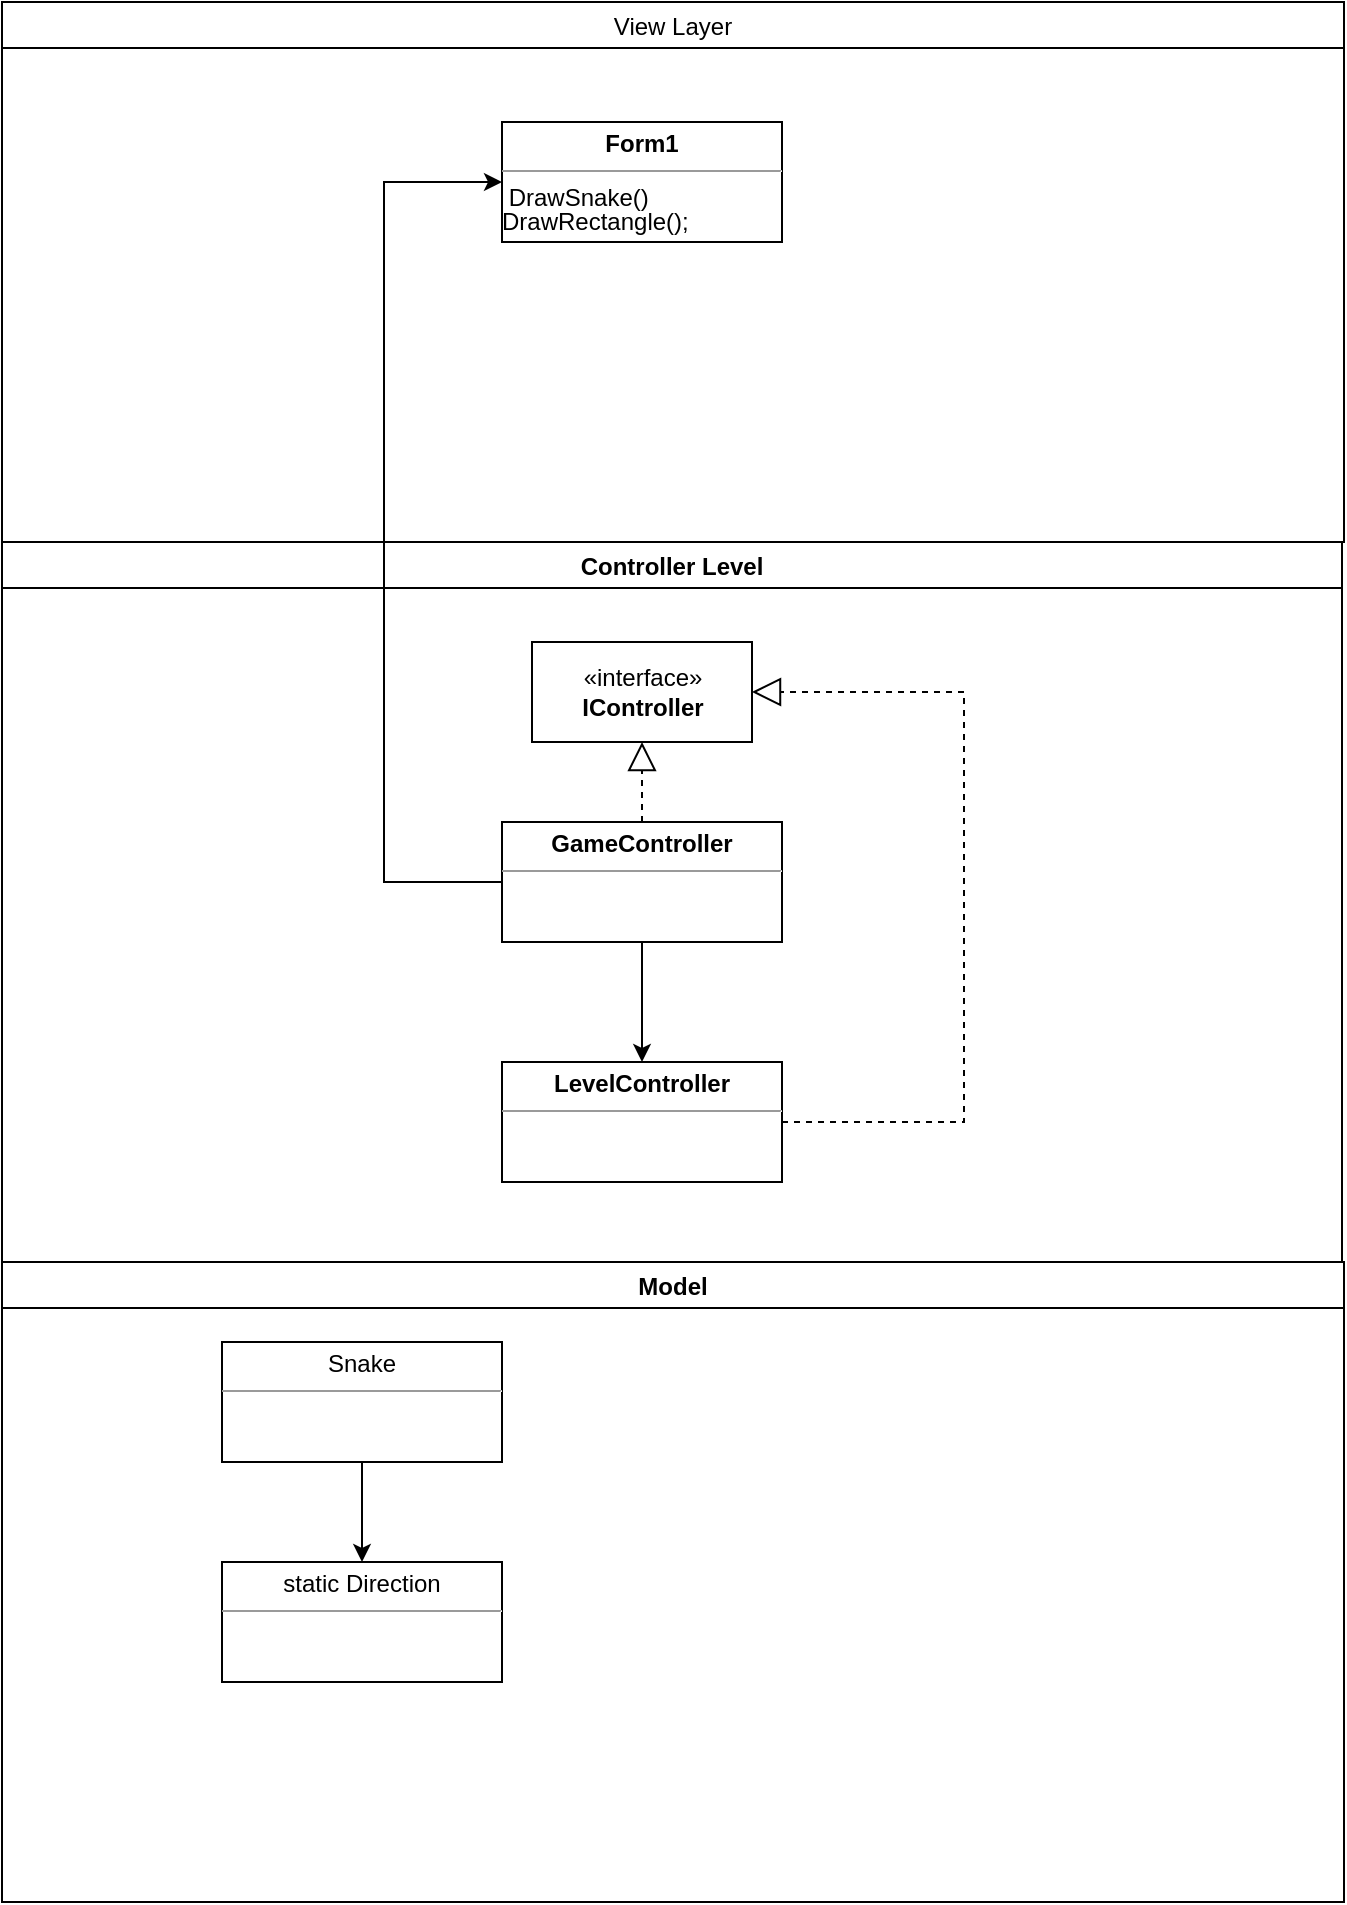 <mxfile version="13.4.6" type="device"><diagram id="Uk0ZgWZY1E6waWdn0agu" name="Page-1"><mxGraphModel dx="782" dy="738" grid="1" gridSize="10" guides="1" tooltips="1" connect="1" arrows="1" fold="1" page="1" pageScale="1" pageWidth="827" pageHeight="1169" math="0" shadow="0"><root><mxCell id="0"/><mxCell id="1" parent="0"/><mxCell id="qvJH3QPuklKoO8HEQ9kw-1" value="Controller Level" style="swimlane;" parent="1" vertex="1"><mxGeometry x="79" y="350" width="670" height="360" as="geometry"/></mxCell><mxCell id="qvJH3QPuklKoO8HEQ9kw-18" style="edgeStyle=elbowEdgeStyle;rounded=0;orthogonalLoop=1;jettySize=auto;html=1;entryX=0.5;entryY=0;entryDx=0;entryDy=0;" parent="qvJH3QPuklKoO8HEQ9kw-1" source="qvJH3QPuklKoO8HEQ9kw-3" target="qvJH3QPuklKoO8HEQ9kw-7" edge="1"><mxGeometry relative="1" as="geometry"/></mxCell><mxCell id="qvJH3QPuklKoO8HEQ9kw-3" value="&lt;p style=&quot;margin: 0px ; margin-top: 4px ; text-align: center&quot;&gt;&lt;b&gt;GameController&lt;/b&gt;&lt;/p&gt;&lt;hr size=&quot;1&quot;&gt;&lt;div style=&quot;height: 2px&quot;&gt;&lt;/div&gt;" style="verticalAlign=top;align=left;overflow=fill;fontSize=12;fontFamily=Helvetica;html=1;" parent="qvJH3QPuklKoO8HEQ9kw-1" vertex="1"><mxGeometry x="250" y="140" width="140" height="60" as="geometry"/></mxCell><mxCell id="qvJH3QPuklKoO8HEQ9kw-7" value="&lt;p style=&quot;margin: 0px ; margin-top: 4px ; text-align: center&quot;&gt;&lt;b&gt;LevelController&lt;/b&gt;&lt;/p&gt;&lt;hr size=&quot;1&quot;&gt;&lt;div style=&quot;height: 2px&quot;&gt;&lt;/div&gt;" style="verticalAlign=top;align=left;overflow=fill;fontSize=12;fontFamily=Helvetica;html=1;" parent="qvJH3QPuklKoO8HEQ9kw-1" vertex="1"><mxGeometry x="250" y="260" width="140" height="60" as="geometry"/></mxCell><mxCell id="qvJH3QPuklKoO8HEQ9kw-15" value="«interface»&lt;br&gt;&lt;b&gt;IController&lt;/b&gt;" style="html=1;" parent="qvJH3QPuklKoO8HEQ9kw-1" vertex="1"><mxGeometry x="265" y="50" width="110" height="50" as="geometry"/></mxCell><mxCell id="qvJH3QPuklKoO8HEQ9kw-16" value="" style="endArrow=block;dashed=1;endFill=0;endSize=12;html=1;entryX=0.5;entryY=1;entryDx=0;entryDy=0;" parent="qvJH3QPuklKoO8HEQ9kw-1" source="qvJH3QPuklKoO8HEQ9kw-3" target="qvJH3QPuklKoO8HEQ9kw-15" edge="1"><mxGeometry width="160" relative="1" as="geometry"><mxPoint x="481" y="150" as="sourcePoint"/><mxPoint x="641" y="150" as="targetPoint"/></mxGeometry></mxCell><mxCell id="qvJH3QPuklKoO8HEQ9kw-17" value="" style="endArrow=block;dashed=1;endFill=0;endSize=12;html=1;exitX=1;exitY=0.5;exitDx=0;exitDy=0;entryX=1;entryY=0.5;entryDx=0;entryDy=0;edgeStyle=elbowEdgeStyle;rounded=0;" parent="qvJH3QPuklKoO8HEQ9kw-1" source="qvJH3QPuklKoO8HEQ9kw-7" target="qvJH3QPuklKoO8HEQ9kw-15" edge="1"><mxGeometry width="160" relative="1" as="geometry"><mxPoint x="461" y="200" as="sourcePoint"/><mxPoint x="621" y="200" as="targetPoint"/><Array as="points"><mxPoint x="481" y="180"/></Array></mxGeometry></mxCell><mxCell id="qvJH3QPuklKoO8HEQ9kw-21" value="Model" style="swimlane;" parent="1" vertex="1"><mxGeometry x="79" y="710" width="671" height="320" as="geometry"/></mxCell><mxCell id="qvJH3QPuklKoO8HEQ9kw-22" value="&lt;p style=&quot;margin: 0px ; margin-top: 4px ; text-align: center&quot;&gt;static Direction&lt;/p&gt;&lt;hr size=&quot;1&quot;&gt;&lt;div style=&quot;height: 2px&quot;&gt;&lt;/div&gt;" style="verticalAlign=top;align=left;overflow=fill;fontSize=12;fontFamily=Helvetica;html=1;" parent="qvJH3QPuklKoO8HEQ9kw-21" vertex="1"><mxGeometry x="110" y="150" width="140" height="60" as="geometry"/></mxCell><mxCell id="N9hVk9UE4IvrZse6ZvIY-1" style="edgeStyle=orthogonalEdgeStyle;rounded=0;orthogonalLoop=1;jettySize=auto;html=1;" edge="1" parent="qvJH3QPuklKoO8HEQ9kw-21" source="qvJH3QPuklKoO8HEQ9kw-23" target="qvJH3QPuklKoO8HEQ9kw-22"><mxGeometry relative="1" as="geometry"/></mxCell><mxCell id="qvJH3QPuklKoO8HEQ9kw-23" value="&lt;p style=&quot;margin: 0px ; margin-top: 4px ; text-align: center&quot;&gt;Snake&lt;/p&gt;&lt;hr size=&quot;1&quot;&gt;&lt;div style=&quot;height: 2px&quot;&gt;&lt;/div&gt;" style="verticalAlign=top;align=left;overflow=fill;fontSize=12;fontFamily=Helvetica;html=1;" parent="qvJH3QPuklKoO8HEQ9kw-21" vertex="1"><mxGeometry x="110" y="40" width="140" height="60" as="geometry"/></mxCell><mxCell id="N9hVk9UE4IvrZse6ZvIY-2" value="View Layer" style="swimlane;fontStyle=0" vertex="1" parent="1"><mxGeometry x="79" y="80" width="671" height="270" as="geometry"/></mxCell><mxCell id="N9hVk9UE4IvrZse6ZvIY-3" value="&lt;p style=&quot;margin: 0px ; margin-top: 4px ; text-align: center&quot;&gt;&lt;b&gt;Form1&lt;/b&gt;&lt;/p&gt;&lt;hr size=&quot;1&quot;&gt;&lt;div style=&quot;height: 2px&quot;&gt;&amp;nbsp;DrawSnake()&lt;/div&gt;&lt;div style=&quot;height: 2px&quot;&gt;&lt;br&gt;&lt;/div&gt;&lt;div style=&quot;height: 2px&quot;&gt;&lt;br&gt;&lt;/div&gt;&lt;div style=&quot;height: 2px&quot;&gt;&lt;br&gt;&lt;/div&gt;&lt;div style=&quot;height: 2px&quot;&gt;&lt;br&gt;&lt;/div&gt;&lt;div style=&quot;height: 2px&quot;&gt;&lt;br&gt;&lt;/div&gt;&lt;div style=&quot;height: 2px&quot;&gt;DrawRectangle();&lt;/div&gt;" style="verticalAlign=top;align=left;overflow=fill;fontSize=12;fontFamily=Helvetica;html=1;" vertex="1" parent="N9hVk9UE4IvrZse6ZvIY-2"><mxGeometry x="250" y="60" width="140" height="60" as="geometry"/></mxCell><mxCell id="N9hVk9UE4IvrZse6ZvIY-4" style="edgeStyle=orthogonalEdgeStyle;rounded=0;orthogonalLoop=1;jettySize=auto;html=1;" edge="1" parent="1" source="qvJH3QPuklKoO8HEQ9kw-3" target="N9hVk9UE4IvrZse6ZvIY-3"><mxGeometry relative="1" as="geometry"><Array as="points"><mxPoint x="270" y="520"/><mxPoint x="270" y="170"/></Array></mxGeometry></mxCell></root></mxGraphModel></diagram></mxfile>